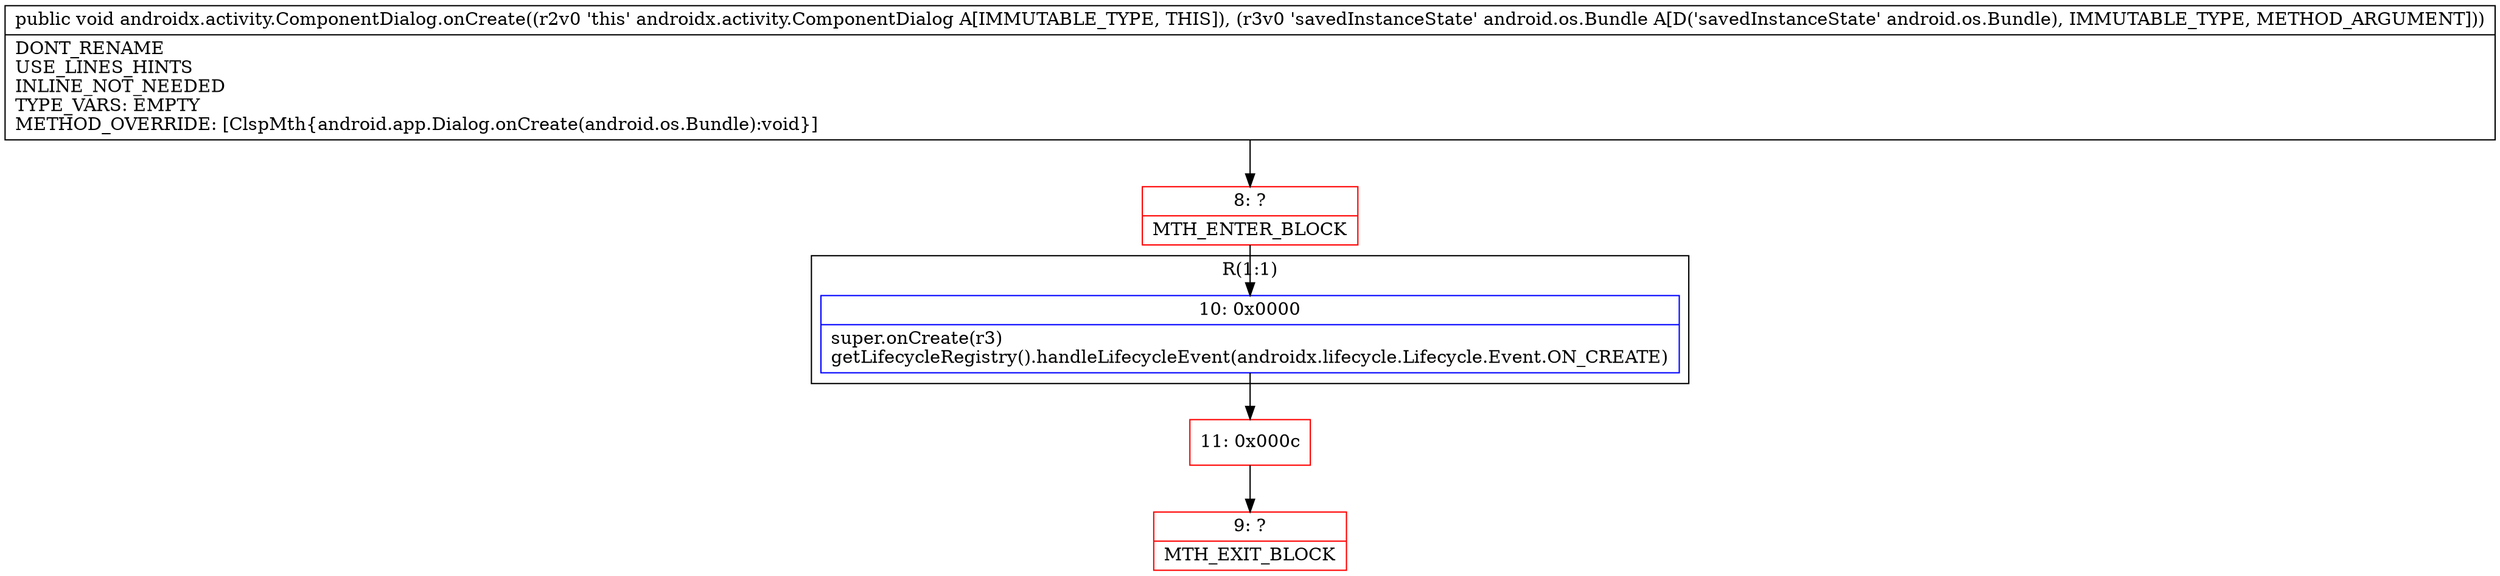digraph "CFG forandroidx.activity.ComponentDialog.onCreate(Landroid\/os\/Bundle;)V" {
subgraph cluster_Region_808948923 {
label = "R(1:1)";
node [shape=record,color=blue];
Node_10 [shape=record,label="{10\:\ 0x0000|super.onCreate(r3)\lgetLifecycleRegistry().handleLifecycleEvent(androidx.lifecycle.Lifecycle.Event.ON_CREATE)\l}"];
}
Node_8 [shape=record,color=red,label="{8\:\ ?|MTH_ENTER_BLOCK\l}"];
Node_11 [shape=record,color=red,label="{11\:\ 0x000c}"];
Node_9 [shape=record,color=red,label="{9\:\ ?|MTH_EXIT_BLOCK\l}"];
MethodNode[shape=record,label="{public void androidx.activity.ComponentDialog.onCreate((r2v0 'this' androidx.activity.ComponentDialog A[IMMUTABLE_TYPE, THIS]), (r3v0 'savedInstanceState' android.os.Bundle A[D('savedInstanceState' android.os.Bundle), IMMUTABLE_TYPE, METHOD_ARGUMENT]))  | DONT_RENAME\lUSE_LINES_HINTS\lINLINE_NOT_NEEDED\lTYPE_VARS: EMPTY\lMETHOD_OVERRIDE: [ClspMth\{android.app.Dialog.onCreate(android.os.Bundle):void\}]\l}"];
MethodNode -> Node_8;Node_10 -> Node_11;
Node_8 -> Node_10;
Node_11 -> Node_9;
}

